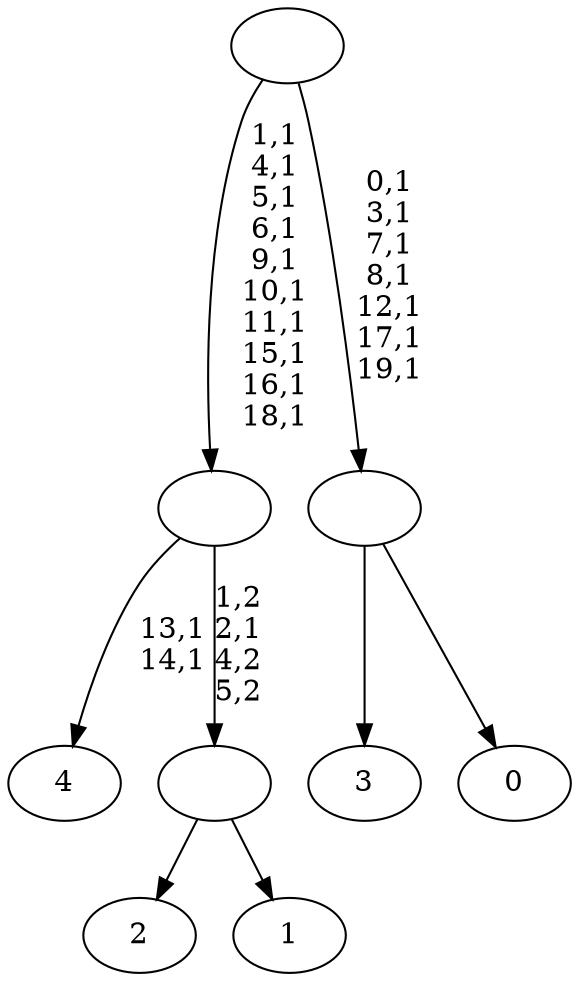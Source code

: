 digraph T {
	25 [label="4"]
	22 [label="3"]
	21 [label="2"]
	20 [label="1"]
	19 [label=""]
	18 [label=""]
	8 [label="0"]
	7 [label=""]
	0 [label=""]
	19 -> 21 [label=""]
	19 -> 20 [label=""]
	18 -> 25 [label="13,1\n14,1"]
	18 -> 19 [label="1,2\n2,1\n4,2\n5,2"]
	7 -> 22 [label=""]
	7 -> 8 [label=""]
	0 -> 7 [label="0,1\n3,1\n7,1\n8,1\n12,1\n17,1\n19,1"]
	0 -> 18 [label="1,1\n4,1\n5,1\n6,1\n9,1\n10,1\n11,1\n15,1\n16,1\n18,1"]
}
